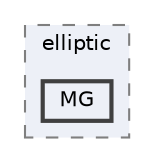 digraph "solvers/elliptic/MG"
{
 // LATEX_PDF_SIZE
  bgcolor="transparent";
  edge [fontname=Helvetica,fontsize=10,labelfontname=Helvetica,labelfontsize=10];
  node [fontname=Helvetica,fontsize=10,shape=box,height=0.2,width=0.4];
  compound=true
  subgraph clusterdir_37358d9914dc007bcced76f54f299790 {
    graph [ bgcolor="#edf0f7", pencolor="grey50", label="elliptic", fontname=Helvetica,fontsize=10 style="filled,dashed", URL="dir_37358d9914dc007bcced76f54f299790.html",tooltip=""]
  dir_1805b41e69a58869b2e1b13c69d7a059 [label="MG", fillcolor="#edf0f7", color="grey25", style="filled,bold", URL="dir_1805b41e69a58869b2e1b13c69d7a059.html",tooltip=""];
  }
}
